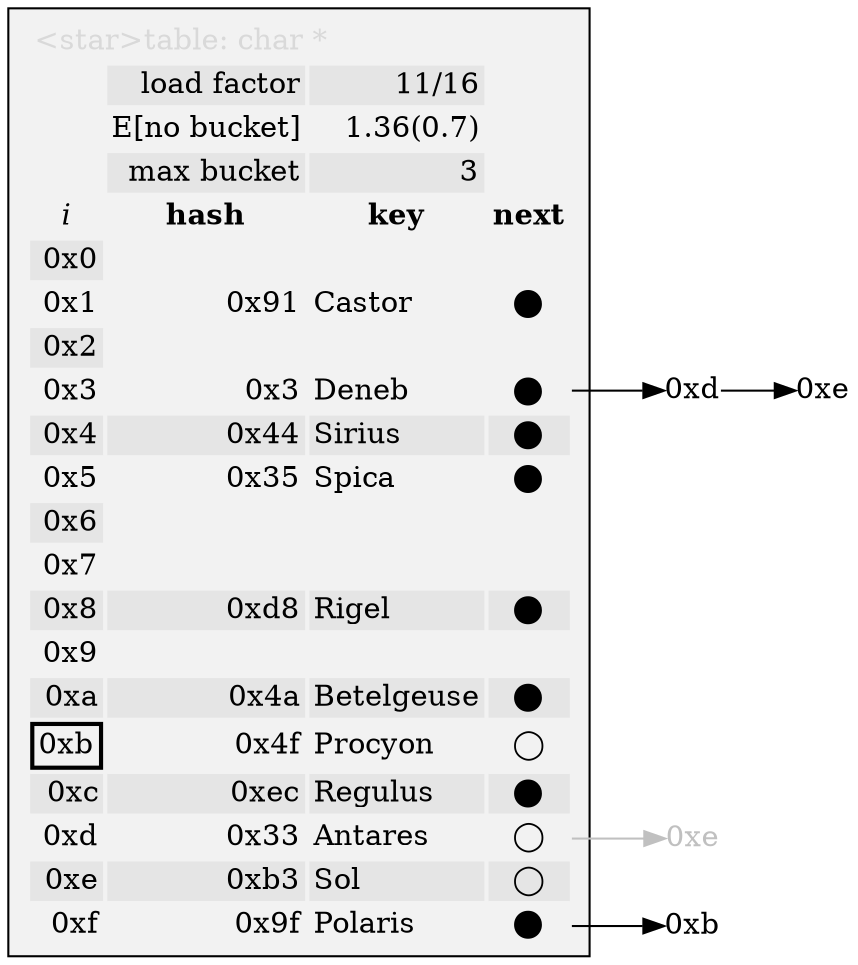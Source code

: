digraph {
	rankdir=LR;
	graph [truecolor=true, bgcolor=transparent];
	fontface=modern;
	node [shape=box, style=filled, fillcolor="Gray95"];
	hash [label=<<TABLE BORDER="0">
	<TR><TD COLSPAN="3" ALIGN="LEFT"><FONT COLOR="Gray85">&lt;star&gt;table: char *</FONT></TD></TR>
	<TR>
		<TD>&nbsp;</TD>
		<TD BORDER="0" ALIGN="RIGHT" BGCOLOR="Gray90">load factor</TD>
		<TD BORDER="0" ALIGN="RIGHT" BGCOLOR="Gray90">11/16</TD>
	</TR>
	<TR>
		<TD>&nbsp;</TD>
		<TD BORDER="0" ALIGN="RIGHT">E[no bucket]</TD>
		<TD BORDER="0" ALIGN="RIGHT">1.36(0.7)</TD>
	</TR>
	<TR>
		<TD>&nbsp;</TD>
		<TD BORDER="0" ALIGN="RIGHT" BGCOLOR="Gray90">max bucket</TD>
		<TD BORDER="0" ALIGN="RIGHT" BGCOLOR="Gray90">3</TD>
	</TR>
	<TR>
		<TD BORDER="0"><FONT FACE="Times-Italic">i</FONT></TD>
		<TD BORDER="0"><FONT FACE="Times-Bold">hash</FONT></TD>
		<TD BORDER="0"><FONT FACE="Times-Bold">key</FONT></TD>
		<TD BORDER="0"><FONT FACE="Times-Bold">next</FONT></TD>
	</TR>
	<TR>
		<TD ALIGN="RIGHT" BGCOLOR="Gray90">0x0</TD>
	</TR>
	<TR>
		<TD ALIGN="RIGHT">0x1</TD>
		<TD ALIGN="RIGHT">0x91</TD>
		<TD ALIGN="LEFT">Castor</TD>
		<TD PORT="1">⬤</TD>
	</TR>
	<TR>
		<TD ALIGN="RIGHT" BGCOLOR="Gray90">0x2</TD>
	</TR>
	<TR>
		<TD ALIGN="RIGHT">0x3</TD>
		<TD ALIGN="RIGHT">0x3</TD>
		<TD ALIGN="LEFT">Deneb</TD>
		<TD PORT="3">⬤</TD>
	</TR>
	<TR>
		<TD ALIGN="RIGHT" BGCOLOR="Gray90">0x4</TD>
		<TD ALIGN="RIGHT" BGCOLOR="Gray90">0x44</TD>
		<TD ALIGN="LEFT" BGCOLOR="Gray90">Sirius</TD>
		<TD PORT="4" BGCOLOR="Gray90">⬤</TD>
	</TR>
	<TR>
		<TD ALIGN="RIGHT">0x5</TD>
		<TD ALIGN="RIGHT">0x35</TD>
		<TD ALIGN="LEFT">Spica</TD>
		<TD PORT="5">⬤</TD>
	</TR>
	<TR>
		<TD ALIGN="RIGHT" BGCOLOR="Gray90">0x6</TD>
	</TR>
	<TR>
		<TD ALIGN="RIGHT">0x7</TD>
	</TR>
	<TR>
		<TD ALIGN="RIGHT" BGCOLOR="Gray90">0x8</TD>
		<TD ALIGN="RIGHT" BGCOLOR="Gray90">0xd8</TD>
		<TD ALIGN="LEFT" BGCOLOR="Gray90">Rigel</TD>
		<TD PORT="8" BGCOLOR="Gray90">⬤</TD>
	</TR>
	<TR>
		<TD ALIGN="RIGHT">0x9</TD>
	</TR>
	<TR>
		<TD ALIGN="RIGHT" BGCOLOR="Gray90">0xa</TD>
		<TD ALIGN="RIGHT" BGCOLOR="Gray90">0x4a</TD>
		<TD ALIGN="LEFT" BGCOLOR="Gray90">Betelgeuse</TD>
		<TD PORT="10" BGCOLOR="Gray90">⬤</TD>
	</TR>
	<TR>
		<TD ALIGN="RIGHT" BORDER="2">0xb</TD>
		<TD ALIGN="RIGHT">0x4f</TD>
		<TD ALIGN="LEFT">Procyon</TD>
		<TD PORT="11">◯</TD>
	</TR>
	<TR>
		<TD ALIGN="RIGHT" BGCOLOR="Gray90">0xc</TD>
		<TD ALIGN="RIGHT" BGCOLOR="Gray90">0xec</TD>
		<TD ALIGN="LEFT" BGCOLOR="Gray90">Regulus</TD>
		<TD PORT="12" BGCOLOR="Gray90">⬤</TD>
	</TR>
	<TR>
		<TD ALIGN="RIGHT">0xd</TD>
		<TD ALIGN="RIGHT">0x33</TD>
		<TD ALIGN="LEFT">Antares</TD>
		<TD PORT="13">◯</TD>
	</TR>
	<TR>
		<TD ALIGN="RIGHT" BGCOLOR="Gray90">0xe</TD>
		<TD ALIGN="RIGHT" BGCOLOR="Gray90">0xb3</TD>
		<TD ALIGN="LEFT" BGCOLOR="Gray90">Sol</TD>
		<TD PORT="14" BGCOLOR="Gray90">◯</TD>
	</TR>
	<TR>
		<TD ALIGN="RIGHT">0xf</TD>
		<TD ALIGN="RIGHT">0x9f</TD>
		<TD ALIGN="LEFT">Polaris</TD>
		<TD PORT="15">⬤</TD>
	</TR>
</TABLE>>];
	node [shape=plain, fillcolor=none]
	e13 [label="0xd"];
	hash:3 -> e13 [tailclip=false];
	e14 [label="0xe"];
	e13 -> e14;
	i0xe [label="0xe", fontcolor="Gray"];
	hash:13 -> i0xe [color="Gray"];
	e11 [label="0xb"];
	hash:15 -> e11 [tailclip=false];
	node [color=red];
}
